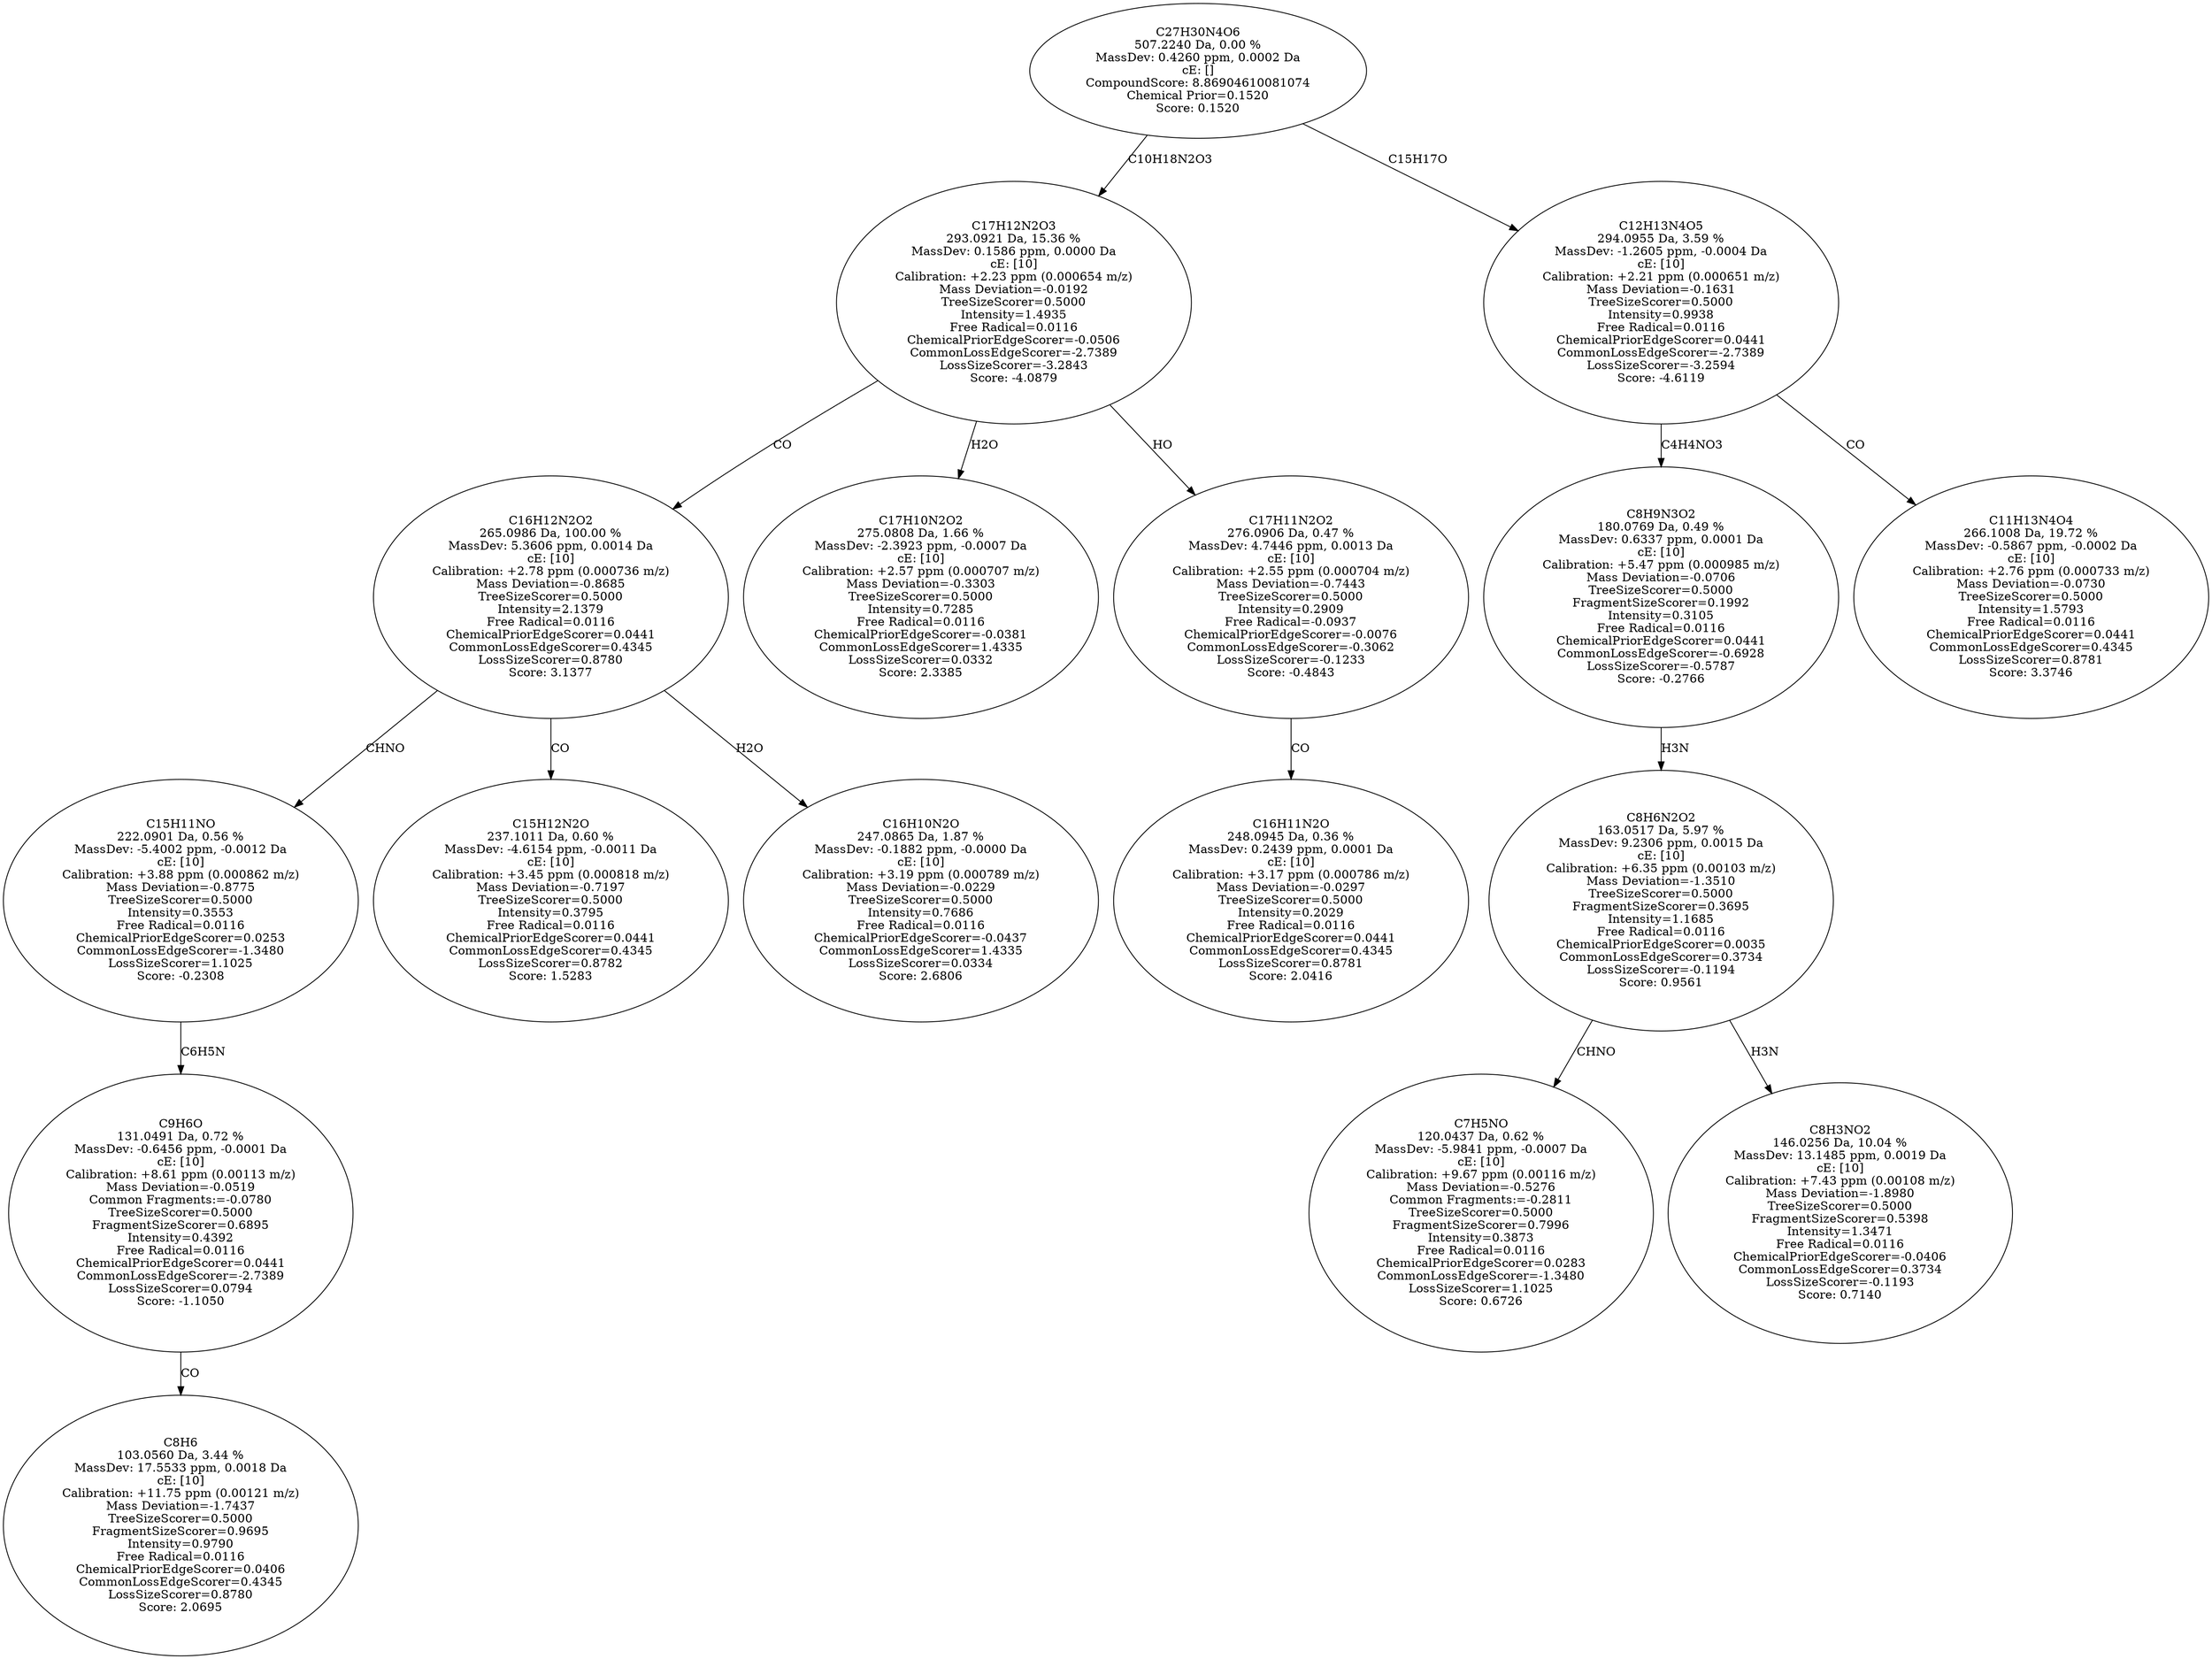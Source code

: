 strict digraph {
v1 [label="C8H6\n103.0560 Da, 3.44 %\nMassDev: 17.5533 ppm, 0.0018 Da\ncE: [10]\nCalibration: +11.75 ppm (0.00121 m/z)\nMass Deviation=-1.7437\nTreeSizeScorer=0.5000\nFragmentSizeScorer=0.9695\nIntensity=0.9790\nFree Radical=0.0116\nChemicalPriorEdgeScorer=0.0406\nCommonLossEdgeScorer=0.4345\nLossSizeScorer=0.8780\nScore: 2.0695"];
v2 [label="C9H6O\n131.0491 Da, 0.72 %\nMassDev: -0.6456 ppm, -0.0001 Da\ncE: [10]\nCalibration: +8.61 ppm (0.00113 m/z)\nMass Deviation=-0.0519\nCommon Fragments:=-0.0780\nTreeSizeScorer=0.5000\nFragmentSizeScorer=0.6895\nIntensity=0.4392\nFree Radical=0.0116\nChemicalPriorEdgeScorer=0.0441\nCommonLossEdgeScorer=-2.7389\nLossSizeScorer=0.0794\nScore: -1.1050"];
v3 [label="C15H11NO\n222.0901 Da, 0.56 %\nMassDev: -5.4002 ppm, -0.0012 Da\ncE: [10]\nCalibration: +3.88 ppm (0.000862 m/z)\nMass Deviation=-0.8775\nTreeSizeScorer=0.5000\nIntensity=0.3553\nFree Radical=0.0116\nChemicalPriorEdgeScorer=0.0253\nCommonLossEdgeScorer=-1.3480\nLossSizeScorer=1.1025\nScore: -0.2308"];
v4 [label="C15H12N2O\n237.1011 Da, 0.60 %\nMassDev: -4.6154 ppm, -0.0011 Da\ncE: [10]\nCalibration: +3.45 ppm (0.000818 m/z)\nMass Deviation=-0.7197\nTreeSizeScorer=0.5000\nIntensity=0.3795\nFree Radical=0.0116\nChemicalPriorEdgeScorer=0.0441\nCommonLossEdgeScorer=0.4345\nLossSizeScorer=0.8782\nScore: 1.5283"];
v5 [label="C16H10N2O\n247.0865 Da, 1.87 %\nMassDev: -0.1882 ppm, -0.0000 Da\ncE: [10]\nCalibration: +3.19 ppm (0.000789 m/z)\nMass Deviation=-0.0229\nTreeSizeScorer=0.5000\nIntensity=0.7686\nFree Radical=0.0116\nChemicalPriorEdgeScorer=-0.0437\nCommonLossEdgeScorer=1.4335\nLossSizeScorer=0.0334\nScore: 2.6806"];
v6 [label="C16H12N2O2\n265.0986 Da, 100.00 %\nMassDev: 5.3606 ppm, 0.0014 Da\ncE: [10]\nCalibration: +2.78 ppm (0.000736 m/z)\nMass Deviation=-0.8685\nTreeSizeScorer=0.5000\nIntensity=2.1379\nFree Radical=0.0116\nChemicalPriorEdgeScorer=0.0441\nCommonLossEdgeScorer=0.4345\nLossSizeScorer=0.8780\nScore: 3.1377"];
v7 [label="C17H10N2O2\n275.0808 Da, 1.66 %\nMassDev: -2.3923 ppm, -0.0007 Da\ncE: [10]\nCalibration: +2.57 ppm (0.000707 m/z)\nMass Deviation=-0.3303\nTreeSizeScorer=0.5000\nIntensity=0.7285\nFree Radical=0.0116\nChemicalPriorEdgeScorer=-0.0381\nCommonLossEdgeScorer=1.4335\nLossSizeScorer=0.0332\nScore: 2.3385"];
v8 [label="C16H11N2O\n248.0945 Da, 0.36 %\nMassDev: 0.2439 ppm, 0.0001 Da\ncE: [10]\nCalibration: +3.17 ppm (0.000786 m/z)\nMass Deviation=-0.0297\nTreeSizeScorer=0.5000\nIntensity=0.2029\nFree Radical=0.0116\nChemicalPriorEdgeScorer=0.0441\nCommonLossEdgeScorer=0.4345\nLossSizeScorer=0.8781\nScore: 2.0416"];
v9 [label="C17H11N2O2\n276.0906 Da, 0.47 %\nMassDev: 4.7446 ppm, 0.0013 Da\ncE: [10]\nCalibration: +2.55 ppm (0.000704 m/z)\nMass Deviation=-0.7443\nTreeSizeScorer=0.5000\nIntensity=0.2909\nFree Radical=-0.0937\nChemicalPriorEdgeScorer=-0.0076\nCommonLossEdgeScorer=-0.3062\nLossSizeScorer=-0.1233\nScore: -0.4843"];
v10 [label="C17H12N2O3\n293.0921 Da, 15.36 %\nMassDev: 0.1586 ppm, 0.0000 Da\ncE: [10]\nCalibration: +2.23 ppm (0.000654 m/z)\nMass Deviation=-0.0192\nTreeSizeScorer=0.5000\nIntensity=1.4935\nFree Radical=0.0116\nChemicalPriorEdgeScorer=-0.0506\nCommonLossEdgeScorer=-2.7389\nLossSizeScorer=-3.2843\nScore: -4.0879"];
v11 [label="C7H5NO\n120.0437 Da, 0.62 %\nMassDev: -5.9841 ppm, -0.0007 Da\ncE: [10]\nCalibration: +9.67 ppm (0.00116 m/z)\nMass Deviation=-0.5276\nCommon Fragments:=-0.2811\nTreeSizeScorer=0.5000\nFragmentSizeScorer=0.7996\nIntensity=0.3873\nFree Radical=0.0116\nChemicalPriorEdgeScorer=0.0283\nCommonLossEdgeScorer=-1.3480\nLossSizeScorer=1.1025\nScore: 0.6726"];
v12 [label="C8H3NO2\n146.0256 Da, 10.04 %\nMassDev: 13.1485 ppm, 0.0019 Da\ncE: [10]\nCalibration: +7.43 ppm (0.00108 m/z)\nMass Deviation=-1.8980\nTreeSizeScorer=0.5000\nFragmentSizeScorer=0.5398\nIntensity=1.3471\nFree Radical=0.0116\nChemicalPriorEdgeScorer=-0.0406\nCommonLossEdgeScorer=0.3734\nLossSizeScorer=-0.1193\nScore: 0.7140"];
v13 [label="C8H6N2O2\n163.0517 Da, 5.97 %\nMassDev: 9.2306 ppm, 0.0015 Da\ncE: [10]\nCalibration: +6.35 ppm (0.00103 m/z)\nMass Deviation=-1.3510\nTreeSizeScorer=0.5000\nFragmentSizeScorer=0.3695\nIntensity=1.1685\nFree Radical=0.0116\nChemicalPriorEdgeScorer=0.0035\nCommonLossEdgeScorer=0.3734\nLossSizeScorer=-0.1194\nScore: 0.9561"];
v14 [label="C8H9N3O2\n180.0769 Da, 0.49 %\nMassDev: 0.6337 ppm, 0.0001 Da\ncE: [10]\nCalibration: +5.47 ppm (0.000985 m/z)\nMass Deviation=-0.0706\nTreeSizeScorer=0.5000\nFragmentSizeScorer=0.1992\nIntensity=0.3105\nFree Radical=0.0116\nChemicalPriorEdgeScorer=0.0441\nCommonLossEdgeScorer=-0.6928\nLossSizeScorer=-0.5787\nScore: -0.2766"];
v15 [label="C11H13N4O4\n266.1008 Da, 19.72 %\nMassDev: -0.5867 ppm, -0.0002 Da\ncE: [10]\nCalibration: +2.76 ppm (0.000733 m/z)\nMass Deviation=-0.0730\nTreeSizeScorer=0.5000\nIntensity=1.5793\nFree Radical=0.0116\nChemicalPriorEdgeScorer=0.0441\nCommonLossEdgeScorer=0.4345\nLossSizeScorer=0.8781\nScore: 3.3746"];
v16 [label="C12H13N4O5\n294.0955 Da, 3.59 %\nMassDev: -1.2605 ppm, -0.0004 Da\ncE: [10]\nCalibration: +2.21 ppm (0.000651 m/z)\nMass Deviation=-0.1631\nTreeSizeScorer=0.5000\nIntensity=0.9938\nFree Radical=0.0116\nChemicalPriorEdgeScorer=0.0441\nCommonLossEdgeScorer=-2.7389\nLossSizeScorer=-3.2594\nScore: -4.6119"];
v17 [label="C27H30N4O6\n507.2240 Da, 0.00 %\nMassDev: 0.4260 ppm, 0.0002 Da\ncE: []\nCompoundScore: 8.86904610081074\nChemical Prior=0.1520\nScore: 0.1520"];
v2 -> v1 [label="CO"];
v3 -> v2 [label="C6H5N"];
v6 -> v3 [label="CHNO"];
v6 -> v4 [label="CO"];
v6 -> v5 [label="H2O"];
v10 -> v6 [label="CO"];
v10 -> v7 [label="H2O"];
v9 -> v8 [label="CO"];
v10 -> v9 [label="HO"];
v17 -> v10 [label="C10H18N2O3"];
v13 -> v11 [label="CHNO"];
v13 -> v12 [label="H3N"];
v14 -> v13 [label="H3N"];
v16 -> v14 [label="C4H4NO3"];
v16 -> v15 [label="CO"];
v17 -> v16 [label="C15H17O"];
}